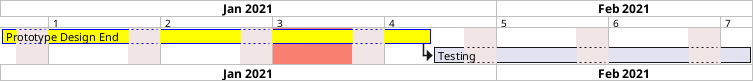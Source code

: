 @startgantt
printscale weekly zoom 4
saturday are closed
sunday are closed
' 2021-01-05 is closed

Project starts 2021-01-01
[Prototype Design End] as [TASK1] lasts 19 days
[TASK1] is colored in Yellow/Blue
[Testing] lasts 14 days
[TASK1] -> [Testing]

2021-01-18 to 2021-01-22 are named [End's committee]
2021-01-18 to 2021-01-22 are colored in salmon
@endgantt